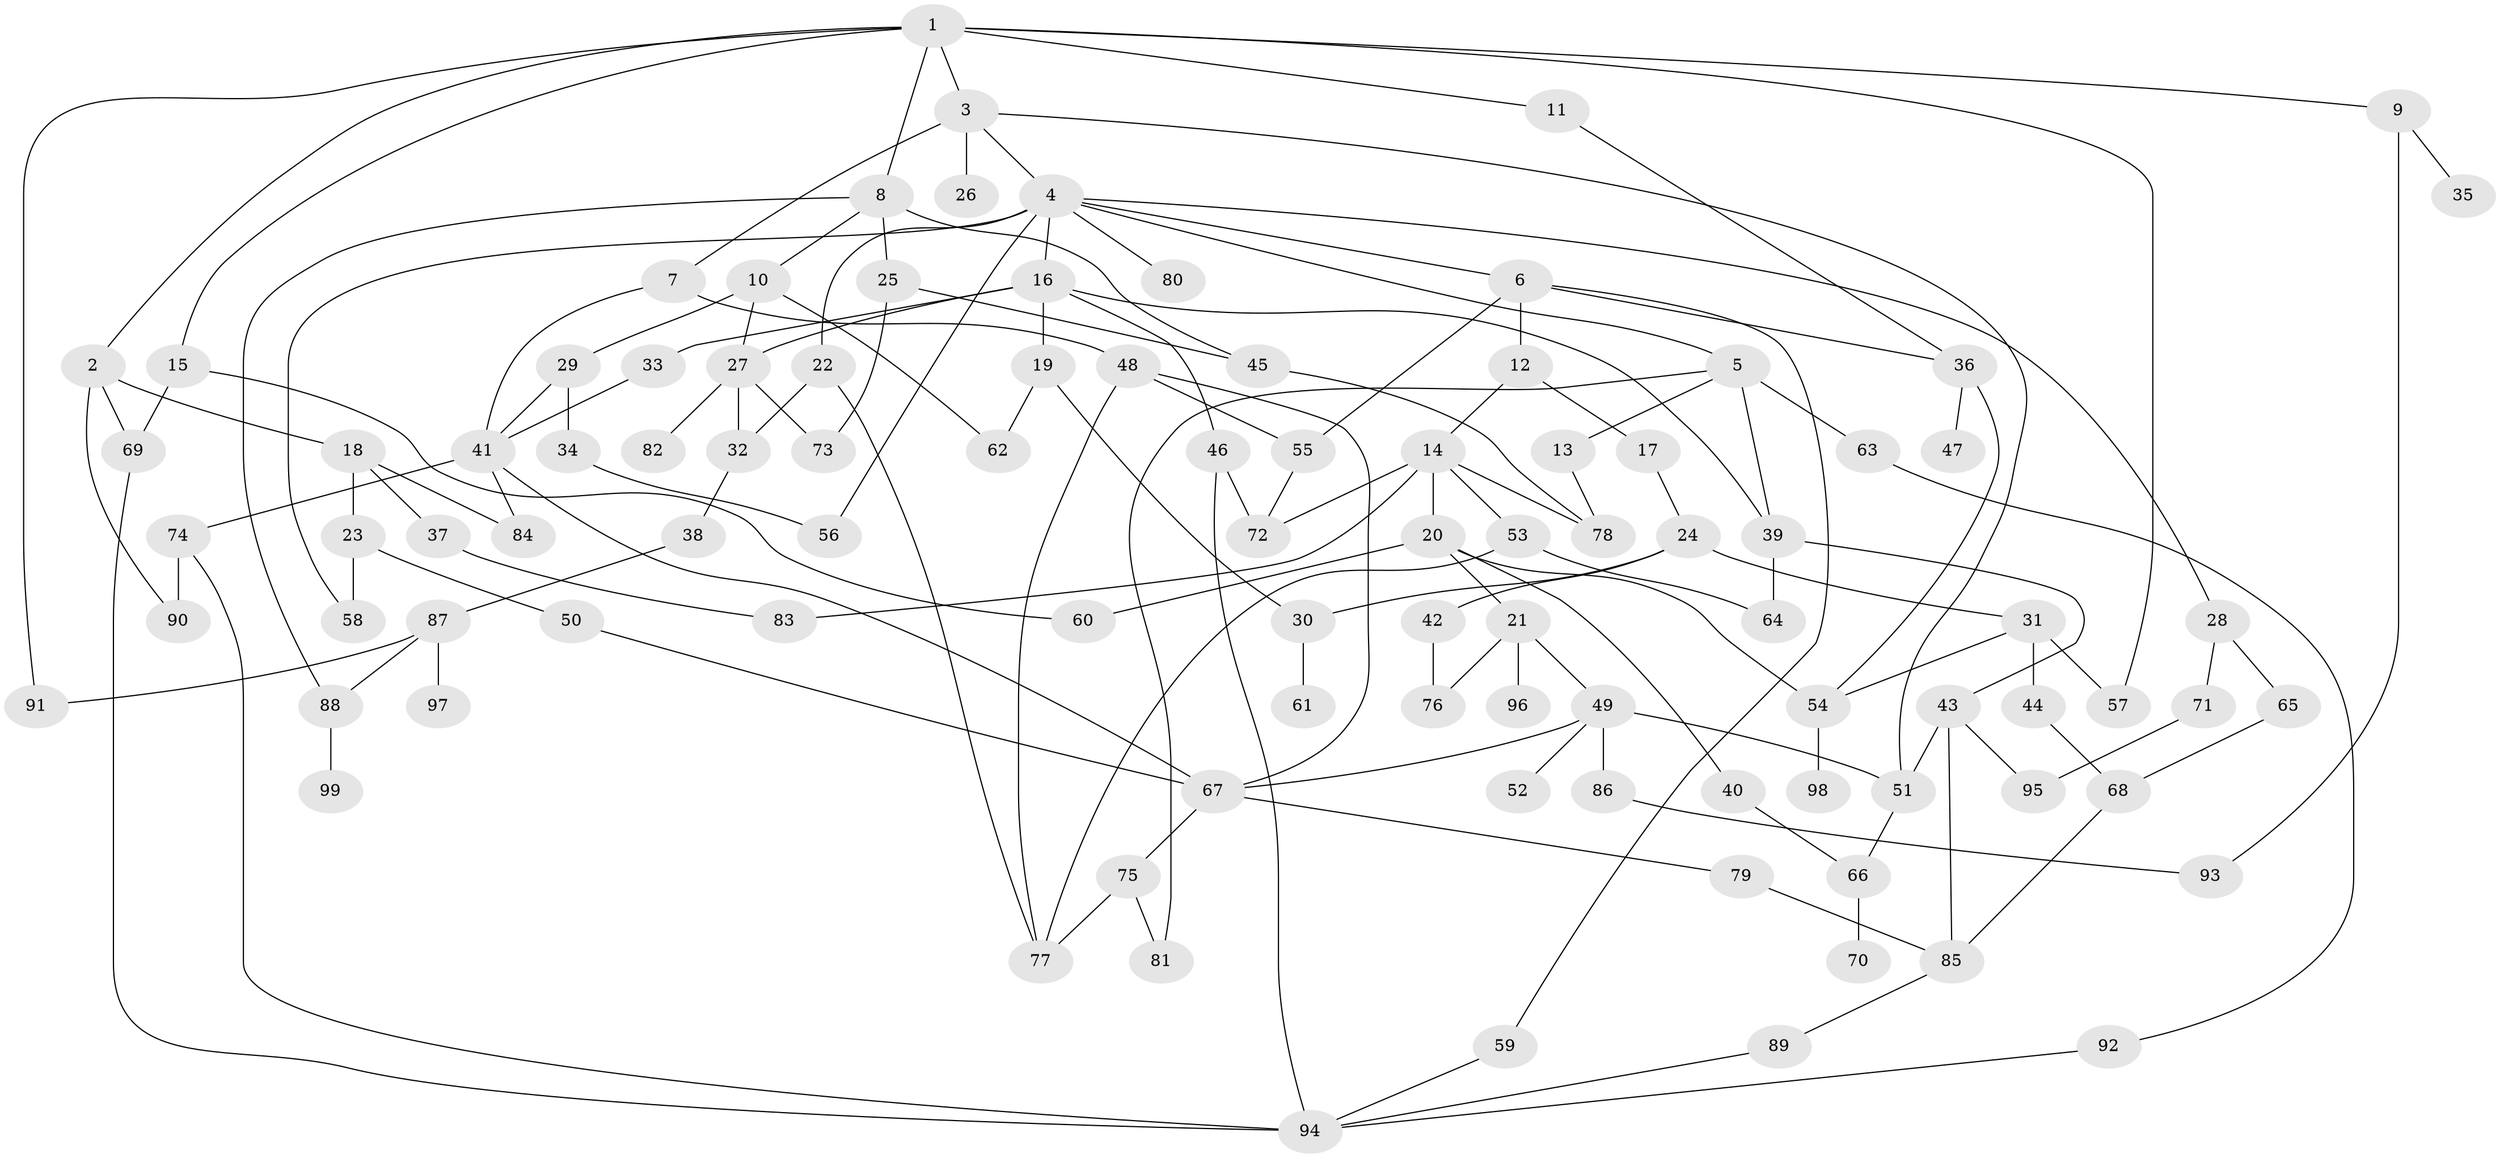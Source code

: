 // coarse degree distribution, {8: 0.015151515151515152, 5: 0.13636363636363635, 12: 0.015151515151515152, 7: 0.06060606060606061, 3: 0.16666666666666666, 4: 0.10606060606060606, 2: 0.2878787878787879, 1: 0.15151515151515152, 6: 0.06060606060606061}
// Generated by graph-tools (version 1.1) at 2025/23/03/03/25 07:23:31]
// undirected, 99 vertices, 147 edges
graph export_dot {
graph [start="1"]
  node [color=gray90,style=filled];
  1;
  2;
  3;
  4;
  5;
  6;
  7;
  8;
  9;
  10;
  11;
  12;
  13;
  14;
  15;
  16;
  17;
  18;
  19;
  20;
  21;
  22;
  23;
  24;
  25;
  26;
  27;
  28;
  29;
  30;
  31;
  32;
  33;
  34;
  35;
  36;
  37;
  38;
  39;
  40;
  41;
  42;
  43;
  44;
  45;
  46;
  47;
  48;
  49;
  50;
  51;
  52;
  53;
  54;
  55;
  56;
  57;
  58;
  59;
  60;
  61;
  62;
  63;
  64;
  65;
  66;
  67;
  68;
  69;
  70;
  71;
  72;
  73;
  74;
  75;
  76;
  77;
  78;
  79;
  80;
  81;
  82;
  83;
  84;
  85;
  86;
  87;
  88;
  89;
  90;
  91;
  92;
  93;
  94;
  95;
  96;
  97;
  98;
  99;
  1 -- 2;
  1 -- 3;
  1 -- 8;
  1 -- 9;
  1 -- 11;
  1 -- 15;
  1 -- 91;
  1 -- 57;
  2 -- 18;
  2 -- 69;
  2 -- 90;
  3 -- 4;
  3 -- 7;
  3 -- 26;
  3 -- 51;
  4 -- 5;
  4 -- 6;
  4 -- 16;
  4 -- 22;
  4 -- 28;
  4 -- 80;
  4 -- 58;
  4 -- 56;
  5 -- 13;
  5 -- 63;
  5 -- 81;
  5 -- 39;
  6 -- 12;
  6 -- 59;
  6 -- 55;
  6 -- 36;
  7 -- 48;
  7 -- 41;
  8 -- 10;
  8 -- 25;
  8 -- 88;
  8 -- 45;
  9 -- 35;
  9 -- 93;
  10 -- 29;
  10 -- 27;
  10 -- 62;
  11 -- 36;
  12 -- 14;
  12 -- 17;
  13 -- 78;
  14 -- 20;
  14 -- 53;
  14 -- 83;
  14 -- 78;
  14 -- 72;
  15 -- 60;
  15 -- 69;
  16 -- 19;
  16 -- 27;
  16 -- 33;
  16 -- 39;
  16 -- 46;
  17 -- 24;
  18 -- 23;
  18 -- 37;
  18 -- 84;
  19 -- 62;
  19 -- 30;
  20 -- 21;
  20 -- 40;
  20 -- 60;
  20 -- 54;
  21 -- 49;
  21 -- 76;
  21 -- 96;
  22 -- 77;
  22 -- 32;
  23 -- 50;
  23 -- 58;
  24 -- 30;
  24 -- 31;
  24 -- 42;
  25 -- 45;
  25 -- 73;
  27 -- 32;
  27 -- 82;
  27 -- 73;
  28 -- 65;
  28 -- 71;
  29 -- 34;
  29 -- 41;
  30 -- 61;
  31 -- 44;
  31 -- 57;
  31 -- 54;
  32 -- 38;
  33 -- 41;
  34 -- 56;
  36 -- 47;
  36 -- 54;
  37 -- 83;
  38 -- 87;
  39 -- 43;
  39 -- 64;
  40 -- 66;
  41 -- 74;
  41 -- 84;
  41 -- 67;
  42 -- 76;
  43 -- 51;
  43 -- 85;
  43 -- 95;
  44 -- 68;
  45 -- 78;
  46 -- 72;
  46 -- 94;
  48 -- 55;
  48 -- 67;
  48 -- 77;
  49 -- 52;
  49 -- 86;
  49 -- 51;
  49 -- 67;
  50 -- 67;
  51 -- 66;
  53 -- 77;
  53 -- 64;
  54 -- 98;
  55 -- 72;
  59 -- 94;
  63 -- 92;
  65 -- 68;
  66 -- 70;
  67 -- 75;
  67 -- 79;
  68 -- 85;
  69 -- 94;
  71 -- 95;
  74 -- 94;
  74 -- 90;
  75 -- 81;
  75 -- 77;
  79 -- 85;
  85 -- 89;
  86 -- 93;
  87 -- 97;
  87 -- 88;
  87 -- 91;
  88 -- 99;
  89 -- 94;
  92 -- 94;
}
